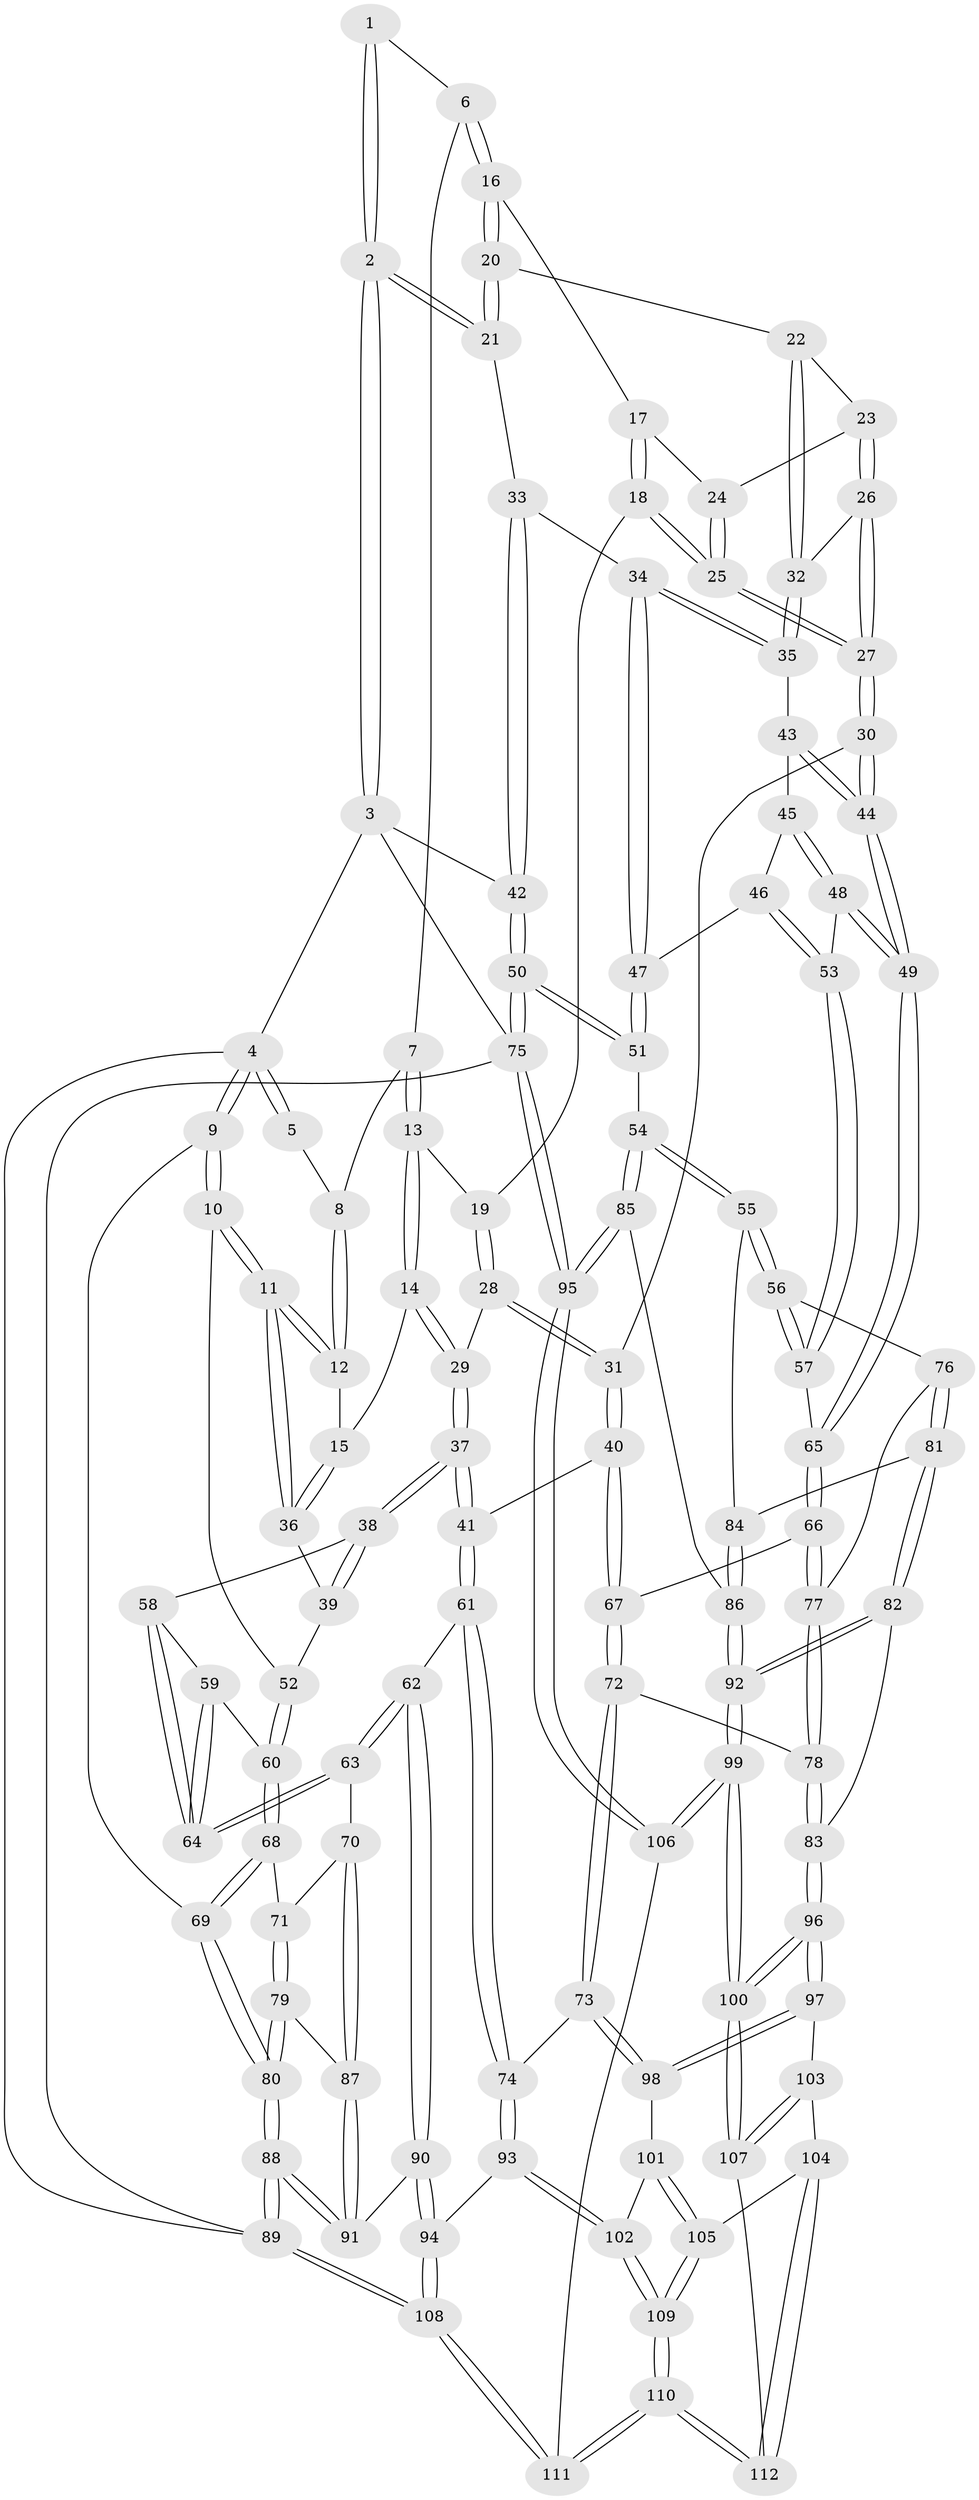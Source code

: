 // Generated by graph-tools (version 1.1) at 2025/27/03/15/25 16:27:56]
// undirected, 112 vertices, 277 edges
graph export_dot {
graph [start="1"]
  node [color=gray90,style=filled];
  1 [pos="+0.5192037036046757+0"];
  2 [pos="+1+0"];
  3 [pos="+1+0"];
  4 [pos="+0+0"];
  5 [pos="+0.23983974588078102+0"];
  6 [pos="+0.5198656115729396+0.021394694363138247"];
  7 [pos="+0.28903865866237466+0.051074804377130745"];
  8 [pos="+0.22742691487054859+0"];
  9 [pos="+0+0.05315175742060997"];
  10 [pos="+0+0.067218115837722"];
  11 [pos="+0+0.07711981658031748"];
  12 [pos="+0.11332348179690417+0.13822690705386131"];
  13 [pos="+0.31284014916339736+0.11478700609176032"];
  14 [pos="+0.1895929002711723+0.21075401640406152"];
  15 [pos="+0.16473403862890637+0.2017737411111622"];
  16 [pos="+0.5205642247287247+0.028015133855650683"];
  17 [pos="+0.5072642971420841+0.06875876586659058"];
  18 [pos="+0.4207774690389606+0.14658657623668123"];
  19 [pos="+0.4045501296115326+0.1537151386934834"];
  20 [pos="+0.7787787256485214+0.13711219164015268"];
  21 [pos="+0.8203829345887343+0.12594721673768866"];
  22 [pos="+0.7512072164390855+0.16177783663748385"];
  23 [pos="+0.5702284163684602+0.1771627177639632"];
  24 [pos="+0.5612917153741156+0.17104693566330698"];
  25 [pos="+0.5063229698313033+0.28714105614870267"];
  26 [pos="+0.6402705836556091+0.27948828225424044"];
  27 [pos="+0.5075219629355704+0.31526594920936174"];
  28 [pos="+0.3504649769270089+0.27473200106922085"];
  29 [pos="+0.22631373638477933+0.2497916269343361"];
  30 [pos="+0.4782778725053828+0.3596819754878526"];
  31 [pos="+0.39422074562921944+0.3598502046354965"];
  32 [pos="+0.6603286801092079+0.2853252404057843"];
  33 [pos="+0.8446087342735165+0.28371305692780335"];
  34 [pos="+0.8348672900701054+0.31231785823220437"];
  35 [pos="+0.6605882342775896+0.28596726989205995"];
  36 [pos="+0.08764361257070905+0.31874622174425804"];
  37 [pos="+0.21234330777398533+0.38393218962960557"];
  38 [pos="+0.20478461677754936+0.3853105223867637"];
  39 [pos="+0.08529946892051925+0.3461852919074936"];
  40 [pos="+0.33074712843340537+0.4414821791185221"];
  41 [pos="+0.30998247294023806+0.45849988448897316"];
  42 [pos="+1+0.33642585354314475"];
  43 [pos="+0.666221096157067+0.3146535126198993"];
  44 [pos="+0.5417729130201612+0.43602813113980743"];
  45 [pos="+0.6691820845798823+0.31943942299131634"];
  46 [pos="+0.766925821919081+0.37649373895382493"];
  47 [pos="+0.8343185146423691+0.3165674522473623"];
  48 [pos="+0.6682568436776241+0.41531960889045644"];
  49 [pos="+0.5564191098803555+0.4697492889928243"];
  50 [pos="+1+0.5610424265127886"];
  51 [pos="+1+0.5613180970511403"];
  52 [pos="+0.06818778002556593+0.3675519360858692"];
  53 [pos="+0.7567425211442741+0.4620606534657141"];
  54 [pos="+0.9437004513302769+0.5756443814198985"];
  55 [pos="+0.8274774113624693+0.5556377635362547"];
  56 [pos="+0.8267436744862752+0.5552784500859763"];
  57 [pos="+0.7632550699017021+0.47973457268270187"];
  58 [pos="+0.1769332512137855+0.4136159257399387"];
  59 [pos="+0.03842340213648809+0.4632977353208164"];
  60 [pos="+0.017782995521981614+0.4537398834001462"];
  61 [pos="+0.2722442940710756+0.6119104368779431"];
  62 [pos="+0.24128696557432106+0.6155279123730828"];
  63 [pos="+0.20062646866622652+0.6036170262679695"];
  64 [pos="+0.1404375348155969+0.5367437398541418"];
  65 [pos="+0.557974887416494+0.5109454251509288"];
  66 [pos="+0.5502474875106032+0.5422429925910428"];
  67 [pos="+0.5420244253200127+0.5462433995130845"];
  68 [pos="+0+0.4612124650859142"];
  69 [pos="+0+0.46286673566384817"];
  70 [pos="+0.15147082753095767+0.6207242595397208"];
  71 [pos="+0.04623996096591361+0.6240985287457138"];
  72 [pos="+0.4503743883094769+0.6181608150771174"];
  73 [pos="+0.3416081635604975+0.6567575592792708"];
  74 [pos="+0.3032175063003918+0.6351394603242747"];
  75 [pos="+1+1"];
  76 [pos="+0.6190243496699201+0.6029897183239407"];
  77 [pos="+0.6128164613538778+0.6007388442298627"];
  78 [pos="+0.557647198306128+0.736467212791386"];
  79 [pos="+0+0.6881520934804617"];
  80 [pos="+0+0.6844431945191337"];
  81 [pos="+0.6719788449304025+0.6939304863736475"];
  82 [pos="+0.673067362646213+0.7247458297048187"];
  83 [pos="+0.5577504018123856+0.7372369047025205"];
  84 [pos="+0.7549084797930572+0.6514226319604838"];
  85 [pos="+0.8282070514717468+0.7725927070017171"];
  86 [pos="+0.7443740263956937+0.7871639497589353"];
  87 [pos="+0.0460754361553585+0.7394168349783622"];
  88 [pos="+0+1"];
  89 [pos="+0+1"];
  90 [pos="+0.1287930922021087+0.8138751290267912"];
  91 [pos="+0.0581664306750876+0.7583488238815083"];
  92 [pos="+0.7188343433813073+0.7982167437913544"];
  93 [pos="+0.2186591488081981+0.8515908805478171"];
  94 [pos="+0.13000124903907662+0.8207986419564087"];
  95 [pos="+1+1"];
  96 [pos="+0.5308602281006516+0.8107827685690788"];
  97 [pos="+0.4777224620687644+0.7989228536214316"];
  98 [pos="+0.3663655153449247+0.7251538771648838"];
  99 [pos="+0.6396547194888894+0.942704502461359"];
  100 [pos="+0.6058031919933436+0.9153562425641154"];
  101 [pos="+0.34177279320816173+0.8006308914911578"];
  102 [pos="+0.22267184864048156+0.8546899534999779"];
  103 [pos="+0.4280891607229459+0.8676781711361837"];
  104 [pos="+0.388632259549852+0.8828866736171489"];
  105 [pos="+0.3540774510394294+0.8900797871876298"];
  106 [pos="+0.7237518314857488+1"];
  107 [pos="+0.461001284620893+0.9217435479363157"];
  108 [pos="+0+1"];
  109 [pos="+0.2981760374195279+1"];
  110 [pos="+0.29813830611267556+1"];
  111 [pos="+0.2675135421420539+1"];
  112 [pos="+0.45623042841025363+0.9241467580616509"];
  1 -- 2;
  1 -- 2;
  1 -- 6;
  2 -- 3;
  2 -- 3;
  2 -- 21;
  2 -- 21;
  3 -- 4;
  3 -- 42;
  3 -- 75;
  4 -- 5;
  4 -- 5;
  4 -- 9;
  4 -- 9;
  4 -- 89;
  5 -- 8;
  6 -- 7;
  6 -- 16;
  6 -- 16;
  7 -- 8;
  7 -- 13;
  7 -- 13;
  8 -- 12;
  8 -- 12;
  9 -- 10;
  9 -- 10;
  9 -- 69;
  10 -- 11;
  10 -- 11;
  10 -- 52;
  11 -- 12;
  11 -- 12;
  11 -- 36;
  11 -- 36;
  12 -- 15;
  13 -- 14;
  13 -- 14;
  13 -- 19;
  14 -- 15;
  14 -- 29;
  14 -- 29;
  15 -- 36;
  15 -- 36;
  16 -- 17;
  16 -- 20;
  16 -- 20;
  17 -- 18;
  17 -- 18;
  17 -- 24;
  18 -- 19;
  18 -- 25;
  18 -- 25;
  19 -- 28;
  19 -- 28;
  20 -- 21;
  20 -- 21;
  20 -- 22;
  21 -- 33;
  22 -- 23;
  22 -- 32;
  22 -- 32;
  23 -- 24;
  23 -- 26;
  23 -- 26;
  24 -- 25;
  24 -- 25;
  25 -- 27;
  25 -- 27;
  26 -- 27;
  26 -- 27;
  26 -- 32;
  27 -- 30;
  27 -- 30;
  28 -- 29;
  28 -- 31;
  28 -- 31;
  29 -- 37;
  29 -- 37;
  30 -- 31;
  30 -- 44;
  30 -- 44;
  31 -- 40;
  31 -- 40;
  32 -- 35;
  32 -- 35;
  33 -- 34;
  33 -- 42;
  33 -- 42;
  34 -- 35;
  34 -- 35;
  34 -- 47;
  34 -- 47;
  35 -- 43;
  36 -- 39;
  37 -- 38;
  37 -- 38;
  37 -- 41;
  37 -- 41;
  38 -- 39;
  38 -- 39;
  38 -- 58;
  39 -- 52;
  40 -- 41;
  40 -- 67;
  40 -- 67;
  41 -- 61;
  41 -- 61;
  42 -- 50;
  42 -- 50;
  43 -- 44;
  43 -- 44;
  43 -- 45;
  44 -- 49;
  44 -- 49;
  45 -- 46;
  45 -- 48;
  45 -- 48;
  46 -- 47;
  46 -- 53;
  46 -- 53;
  47 -- 51;
  47 -- 51;
  48 -- 49;
  48 -- 49;
  48 -- 53;
  49 -- 65;
  49 -- 65;
  50 -- 51;
  50 -- 51;
  50 -- 75;
  50 -- 75;
  51 -- 54;
  52 -- 60;
  52 -- 60;
  53 -- 57;
  53 -- 57;
  54 -- 55;
  54 -- 55;
  54 -- 85;
  54 -- 85;
  55 -- 56;
  55 -- 56;
  55 -- 84;
  56 -- 57;
  56 -- 57;
  56 -- 76;
  57 -- 65;
  58 -- 59;
  58 -- 64;
  58 -- 64;
  59 -- 60;
  59 -- 64;
  59 -- 64;
  60 -- 68;
  60 -- 68;
  61 -- 62;
  61 -- 74;
  61 -- 74;
  62 -- 63;
  62 -- 63;
  62 -- 90;
  62 -- 90;
  63 -- 64;
  63 -- 64;
  63 -- 70;
  65 -- 66;
  65 -- 66;
  66 -- 67;
  66 -- 77;
  66 -- 77;
  67 -- 72;
  67 -- 72;
  68 -- 69;
  68 -- 69;
  68 -- 71;
  69 -- 80;
  69 -- 80;
  70 -- 71;
  70 -- 87;
  70 -- 87;
  71 -- 79;
  71 -- 79;
  72 -- 73;
  72 -- 73;
  72 -- 78;
  73 -- 74;
  73 -- 98;
  73 -- 98;
  74 -- 93;
  74 -- 93;
  75 -- 95;
  75 -- 95;
  75 -- 89;
  76 -- 77;
  76 -- 81;
  76 -- 81;
  77 -- 78;
  77 -- 78;
  78 -- 83;
  78 -- 83;
  79 -- 80;
  79 -- 80;
  79 -- 87;
  80 -- 88;
  80 -- 88;
  81 -- 82;
  81 -- 82;
  81 -- 84;
  82 -- 83;
  82 -- 92;
  82 -- 92;
  83 -- 96;
  83 -- 96;
  84 -- 86;
  84 -- 86;
  85 -- 86;
  85 -- 95;
  85 -- 95;
  86 -- 92;
  86 -- 92;
  87 -- 91;
  87 -- 91;
  88 -- 89;
  88 -- 89;
  88 -- 91;
  88 -- 91;
  89 -- 108;
  89 -- 108;
  90 -- 91;
  90 -- 94;
  90 -- 94;
  92 -- 99;
  92 -- 99;
  93 -- 94;
  93 -- 102;
  93 -- 102;
  94 -- 108;
  94 -- 108;
  95 -- 106;
  95 -- 106;
  96 -- 97;
  96 -- 97;
  96 -- 100;
  96 -- 100;
  97 -- 98;
  97 -- 98;
  97 -- 103;
  98 -- 101;
  99 -- 100;
  99 -- 100;
  99 -- 106;
  99 -- 106;
  100 -- 107;
  100 -- 107;
  101 -- 102;
  101 -- 105;
  101 -- 105;
  102 -- 109;
  102 -- 109;
  103 -- 104;
  103 -- 107;
  103 -- 107;
  104 -- 105;
  104 -- 112;
  104 -- 112;
  105 -- 109;
  105 -- 109;
  106 -- 111;
  107 -- 112;
  108 -- 111;
  108 -- 111;
  109 -- 110;
  109 -- 110;
  110 -- 111;
  110 -- 111;
  110 -- 112;
  110 -- 112;
}
